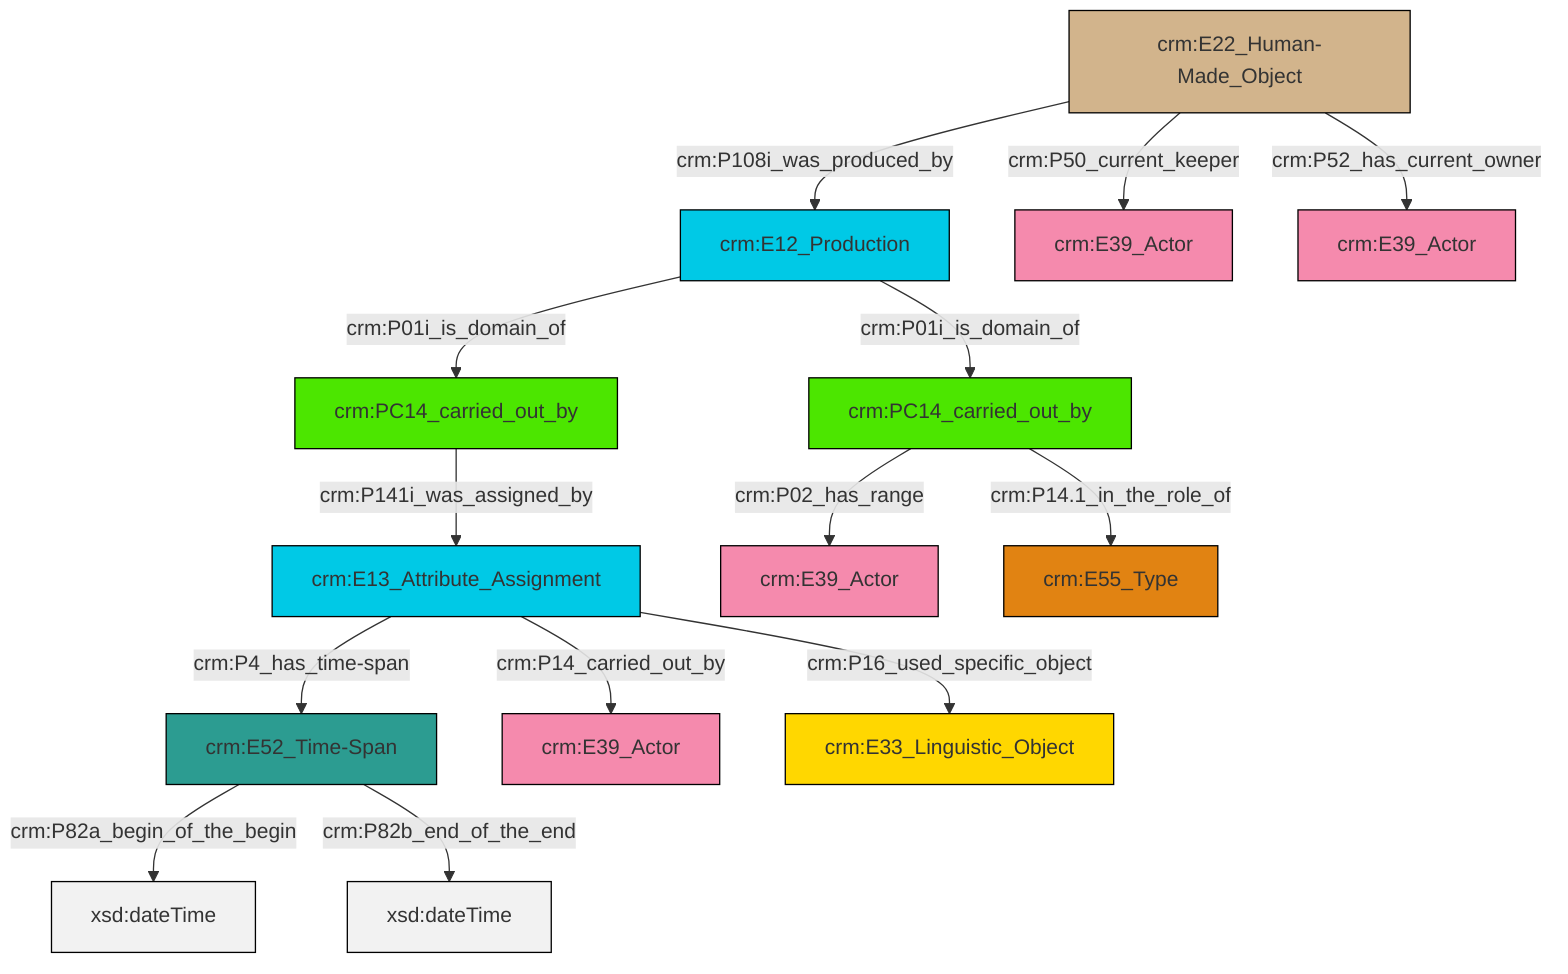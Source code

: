 graph TD
classDef Literal fill:#f2f2f2,stroke:#000000;
classDef CRM_Entity fill:#FFFFFF,stroke:#000000;
classDef Temporal_Entity fill:#00C9E6, stroke:#000000;
classDef Type fill:#E18312, stroke:#000000;
classDef Time-Span fill:#2C9C91, stroke:#000000;
classDef Appellation fill:#FFEB7F, stroke:#000000;
classDef Place fill:#008836, stroke:#000000;
classDef Persistent_Item fill:#B266B2, stroke:#000000;
classDef Conceptual_Object fill:#FFD700, stroke:#000000;
classDef Physical_Thing fill:#D2B48C, stroke:#000000;
classDef Actor fill:#f58aad, stroke:#000000;
classDef PC_Classes fill:#4ce600, stroke:#000000;
classDef Multi fill:#cccccc,stroke:#000000;

0["crm:E52_Time-Span"]:::Time-Span -->|crm:P82a_begin_of_the_begin| 1[xsd:dateTime]:::Literal
2["crm:E13_Attribute_Assignment"]:::Temporal_Entity -->|crm:P14_carried_out_by| 3["crm:E39_Actor"]:::Actor
2["crm:E13_Attribute_Assignment"]:::Temporal_Entity -->|crm:P4_has_time-span| 0["crm:E52_Time-Span"]:::Time-Span
6["crm:E22_Human-Made_Object"]:::Physical_Thing -->|crm:P108i_was_produced_by| 7["crm:E12_Production"]:::Temporal_Entity
2["crm:E13_Attribute_Assignment"]:::Temporal_Entity -->|crm:P16_used_specific_object| 9["crm:E33_Linguistic_Object"]:::Conceptual_Object
7["crm:E12_Production"]:::Temporal_Entity -->|crm:P01i_is_domain_of| 10["crm:PC14_carried_out_by"]:::PC_Classes
10["crm:PC14_carried_out_by"]:::PC_Classes -->|crm:P02_has_range| 4["crm:E39_Actor"]:::Actor
6["crm:E22_Human-Made_Object"]:::Physical_Thing -->|crm:P52_has_current_owner| 19["crm:E39_Actor"]:::Actor
6["crm:E22_Human-Made_Object"]:::Physical_Thing -->|crm:P50_current_keeper| 15["crm:E39_Actor"]:::Actor
0["crm:E52_Time-Span"]:::Time-Span -->|crm:P82b_end_of_the_end| 24[xsd:dateTime]:::Literal
10["crm:PC14_carried_out_by"]:::PC_Classes -->|crm:P14.1_in_the_role_of| 21["crm:E55_Type"]:::Type
7["crm:E12_Production"]:::Temporal_Entity -->|crm:P01i_is_domain_of| 11["crm:PC14_carried_out_by"]:::PC_Classes
11["crm:PC14_carried_out_by"]:::PC_Classes -->|crm:P141i_was_assigned_by| 2["crm:E13_Attribute_Assignment"]:::Temporal_Entity
